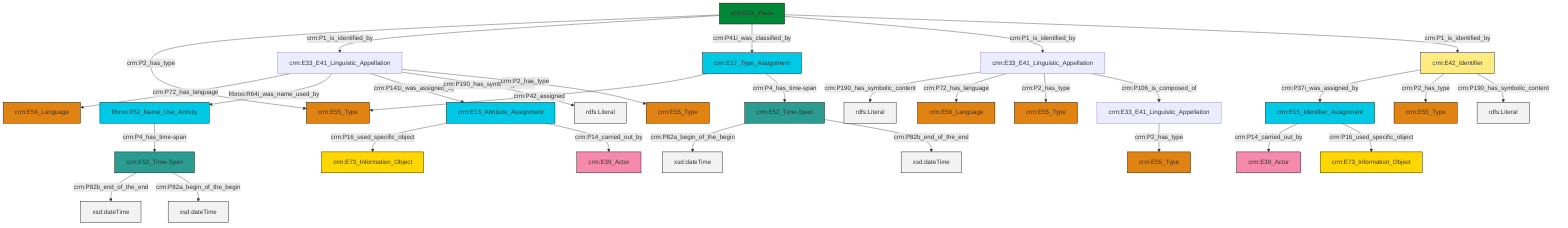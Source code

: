 graph TD
classDef Literal fill:#f2f2f2,stroke:#000000;
classDef CRM_Entity fill:#FFFFFF,stroke:#000000;
classDef Temporal_Entity fill:#00C9E6, stroke:#000000;
classDef Type fill:#E18312, stroke:#000000;
classDef Time-Span fill:#2C9C91, stroke:#000000;
classDef Appellation fill:#FFEB7F, stroke:#000000;
classDef Place fill:#008836, stroke:#000000;
classDef Persistent_Item fill:#B266B2, stroke:#000000;
classDef Conceptual_Object fill:#FFD700, stroke:#000000;
classDef Physical_Thing fill:#D2B48C, stroke:#000000;
classDef Actor fill:#f58aad, stroke:#000000;
classDef PC_Classes fill:#4ce600, stroke:#000000;
classDef Multi fill:#cccccc,stroke:#000000;

0["crm:E15_Identifier_Assignment"]:::Temporal_Entity -->|crm:P14_carried_out_by| 1["crm:E39_Actor"]:::Actor
2["crm:E53_Place"]:::Place -->|crm:P2_has_type| 3["crm:E55_Type"]:::Type
5["crm:E13_Attribute_Assignment"]:::Temporal_Entity -->|crm:P16_used_specific_object| 6["crm:E73_Information_Object"]:::Conceptual_Object
11["crm:E17_Type_Assignment"]:::Temporal_Entity -->|crm:P42_assigned| 3["crm:E55_Type"]:::Type
16["crm:E33_E41_Linguistic_Appellation"]:::Default -->|crm:P72_has_language| 17["crm:E56_Language"]:::Type
18["crm:E42_Identifier"]:::Appellation -->|crm:P37i_was_assigned_by| 0["crm:E15_Identifier_Assignment"]:::Temporal_Entity
9["crm:E52_Time-Span"]:::Time-Span -->|crm:P82a_begin_of_the_begin| 19[xsd:dateTime]:::Literal
20["frbroo:F52_Name_Use_Activity"]:::Temporal_Entity -->|crm:P4_has_time-span| 21["crm:E52_Time-Span"]:::Time-Span
23["crm:E33_E41_Linguistic_Appellation"]:::Default -->|crm:P190_has_symbolic_content| 24[rdfs:Literal]:::Literal
23["crm:E33_E41_Linguistic_Appellation"]:::Default -->|crm:P72_has_language| 29["crm:E56_Language"]:::Type
21["crm:E52_Time-Span"]:::Time-Span -->|crm:P82b_end_of_the_end| 35[xsd:dateTime]:::Literal
16["crm:E33_E41_Linguistic_Appellation"]:::Default -->|frbroo:R64i_was_name_used_by| 20["frbroo:F52_Name_Use_Activity"]:::Temporal_Entity
23["crm:E33_E41_Linguistic_Appellation"]:::Default -->|crm:P2_has_type| 12["crm:E55_Type"]:::Type
16["crm:E33_E41_Linguistic_Appellation"]:::Default -->|crm:P141i_was_assigned_by| 5["crm:E13_Attribute_Assignment"]:::Temporal_Entity
2["crm:E53_Place"]:::Place -->|crm:P1_is_identified_by| 16["crm:E33_E41_Linguistic_Appellation"]:::Default
0["crm:E15_Identifier_Assignment"]:::Temporal_Entity -->|crm:P16_used_specific_object| 38["crm:E73_Information_Object"]:::Conceptual_Object
16["crm:E33_E41_Linguistic_Appellation"]:::Default -->|crm:P190_has_symbolic_content| 39[rdfs:Literal]:::Literal
9["crm:E52_Time-Span"]:::Time-Span -->|crm:P82b_end_of_the_end| 40[xsd:dateTime]:::Literal
7["crm:E33_E41_Linguistic_Appellation"]:::Default -->|crm:P2_has_type| 42["crm:E55_Type"]:::Type
2["crm:E53_Place"]:::Place -->|crm:P41i_was_classified_by| 11["crm:E17_Type_Assignment"]:::Temporal_Entity
18["crm:E42_Identifier"]:::Appellation -->|crm:P2_has_type| 36["crm:E55_Type"]:::Type
5["crm:E13_Attribute_Assignment"]:::Temporal_Entity -->|crm:P14_carried_out_by| 33["crm:E39_Actor"]:::Actor
23["crm:E33_E41_Linguistic_Appellation"]:::Default -->|crm:P106_is_composed_of| 7["crm:E33_E41_Linguistic_Appellation"]:::Default
2["crm:E53_Place"]:::Place -->|crm:P1_is_identified_by| 23["crm:E33_E41_Linguistic_Appellation"]:::Default
16["crm:E33_E41_Linguistic_Appellation"]:::Default -->|crm:P2_has_type| 45["crm:E55_Type"]:::Type
2["crm:E53_Place"]:::Place -->|crm:P1_is_identified_by| 18["crm:E42_Identifier"]:::Appellation
11["crm:E17_Type_Assignment"]:::Temporal_Entity -->|crm:P4_has_time-span| 9["crm:E52_Time-Span"]:::Time-Span
18["crm:E42_Identifier"]:::Appellation -->|crm:P190_has_symbolic_content| 50[rdfs:Literal]:::Literal
21["crm:E52_Time-Span"]:::Time-Span -->|crm:P82a_begin_of_the_begin| 52[xsd:dateTime]:::Literal